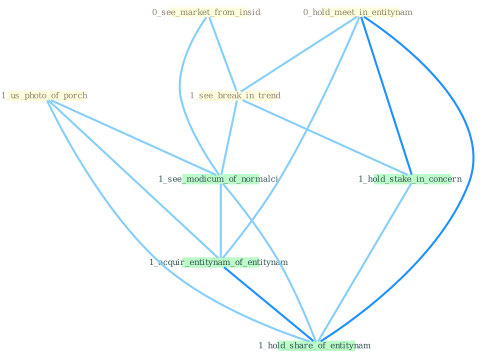 Graph G{ 
    node
    [shape=polygon,style=filled,width=.5,height=.06,color="#BDFCC9",fixedsize=true,fontsize=4,
    fontcolor="#2f4f4f"];
    {node
    [color="#ffffe0", fontcolor="#8b7d6b"] "1_us_photo_of_porch " "0_see_market_from_insid " "0_hold_meet_in_entitynam " "1_see_break_in_trend "}
{node [color="#fff0f5", fontcolor="#b22222"]}
edge [color="#B0E2FF"];

	"1_us_photo_of_porch " -- "1_see_modicum_of_normalci " [w="1", color="#87cefa" ];
	"1_us_photo_of_porch " -- "1_acquir_entitynam_of_entitynam " [w="1", color="#87cefa" ];
	"1_us_photo_of_porch " -- "1_hold_share_of_entitynam " [w="1", color="#87cefa" ];
	"0_see_market_from_insid " -- "1_see_break_in_trend " [w="1", color="#87cefa" ];
	"0_see_market_from_insid " -- "1_see_modicum_of_normalci " [w="1", color="#87cefa" ];
	"0_hold_meet_in_entitynam " -- "1_see_break_in_trend " [w="1", color="#87cefa" ];
	"0_hold_meet_in_entitynam " -- "1_hold_stake_in_concern " [w="2", color="#1e90ff" , len=0.8];
	"0_hold_meet_in_entitynam " -- "1_acquir_entitynam_of_entitynam " [w="1", color="#87cefa" ];
	"0_hold_meet_in_entitynam " -- "1_hold_share_of_entitynam " [w="2", color="#1e90ff" , len=0.8];
	"1_see_break_in_trend " -- "1_hold_stake_in_concern " [w="1", color="#87cefa" ];
	"1_see_break_in_trend " -- "1_see_modicum_of_normalci " [w="1", color="#87cefa" ];
	"1_hold_stake_in_concern " -- "1_hold_share_of_entitynam " [w="1", color="#87cefa" ];
	"1_see_modicum_of_normalci " -- "1_acquir_entitynam_of_entitynam " [w="1", color="#87cefa" ];
	"1_see_modicum_of_normalci " -- "1_hold_share_of_entitynam " [w="1", color="#87cefa" ];
	"1_acquir_entitynam_of_entitynam " -- "1_hold_share_of_entitynam " [w="2", color="#1e90ff" , len=0.8];
}